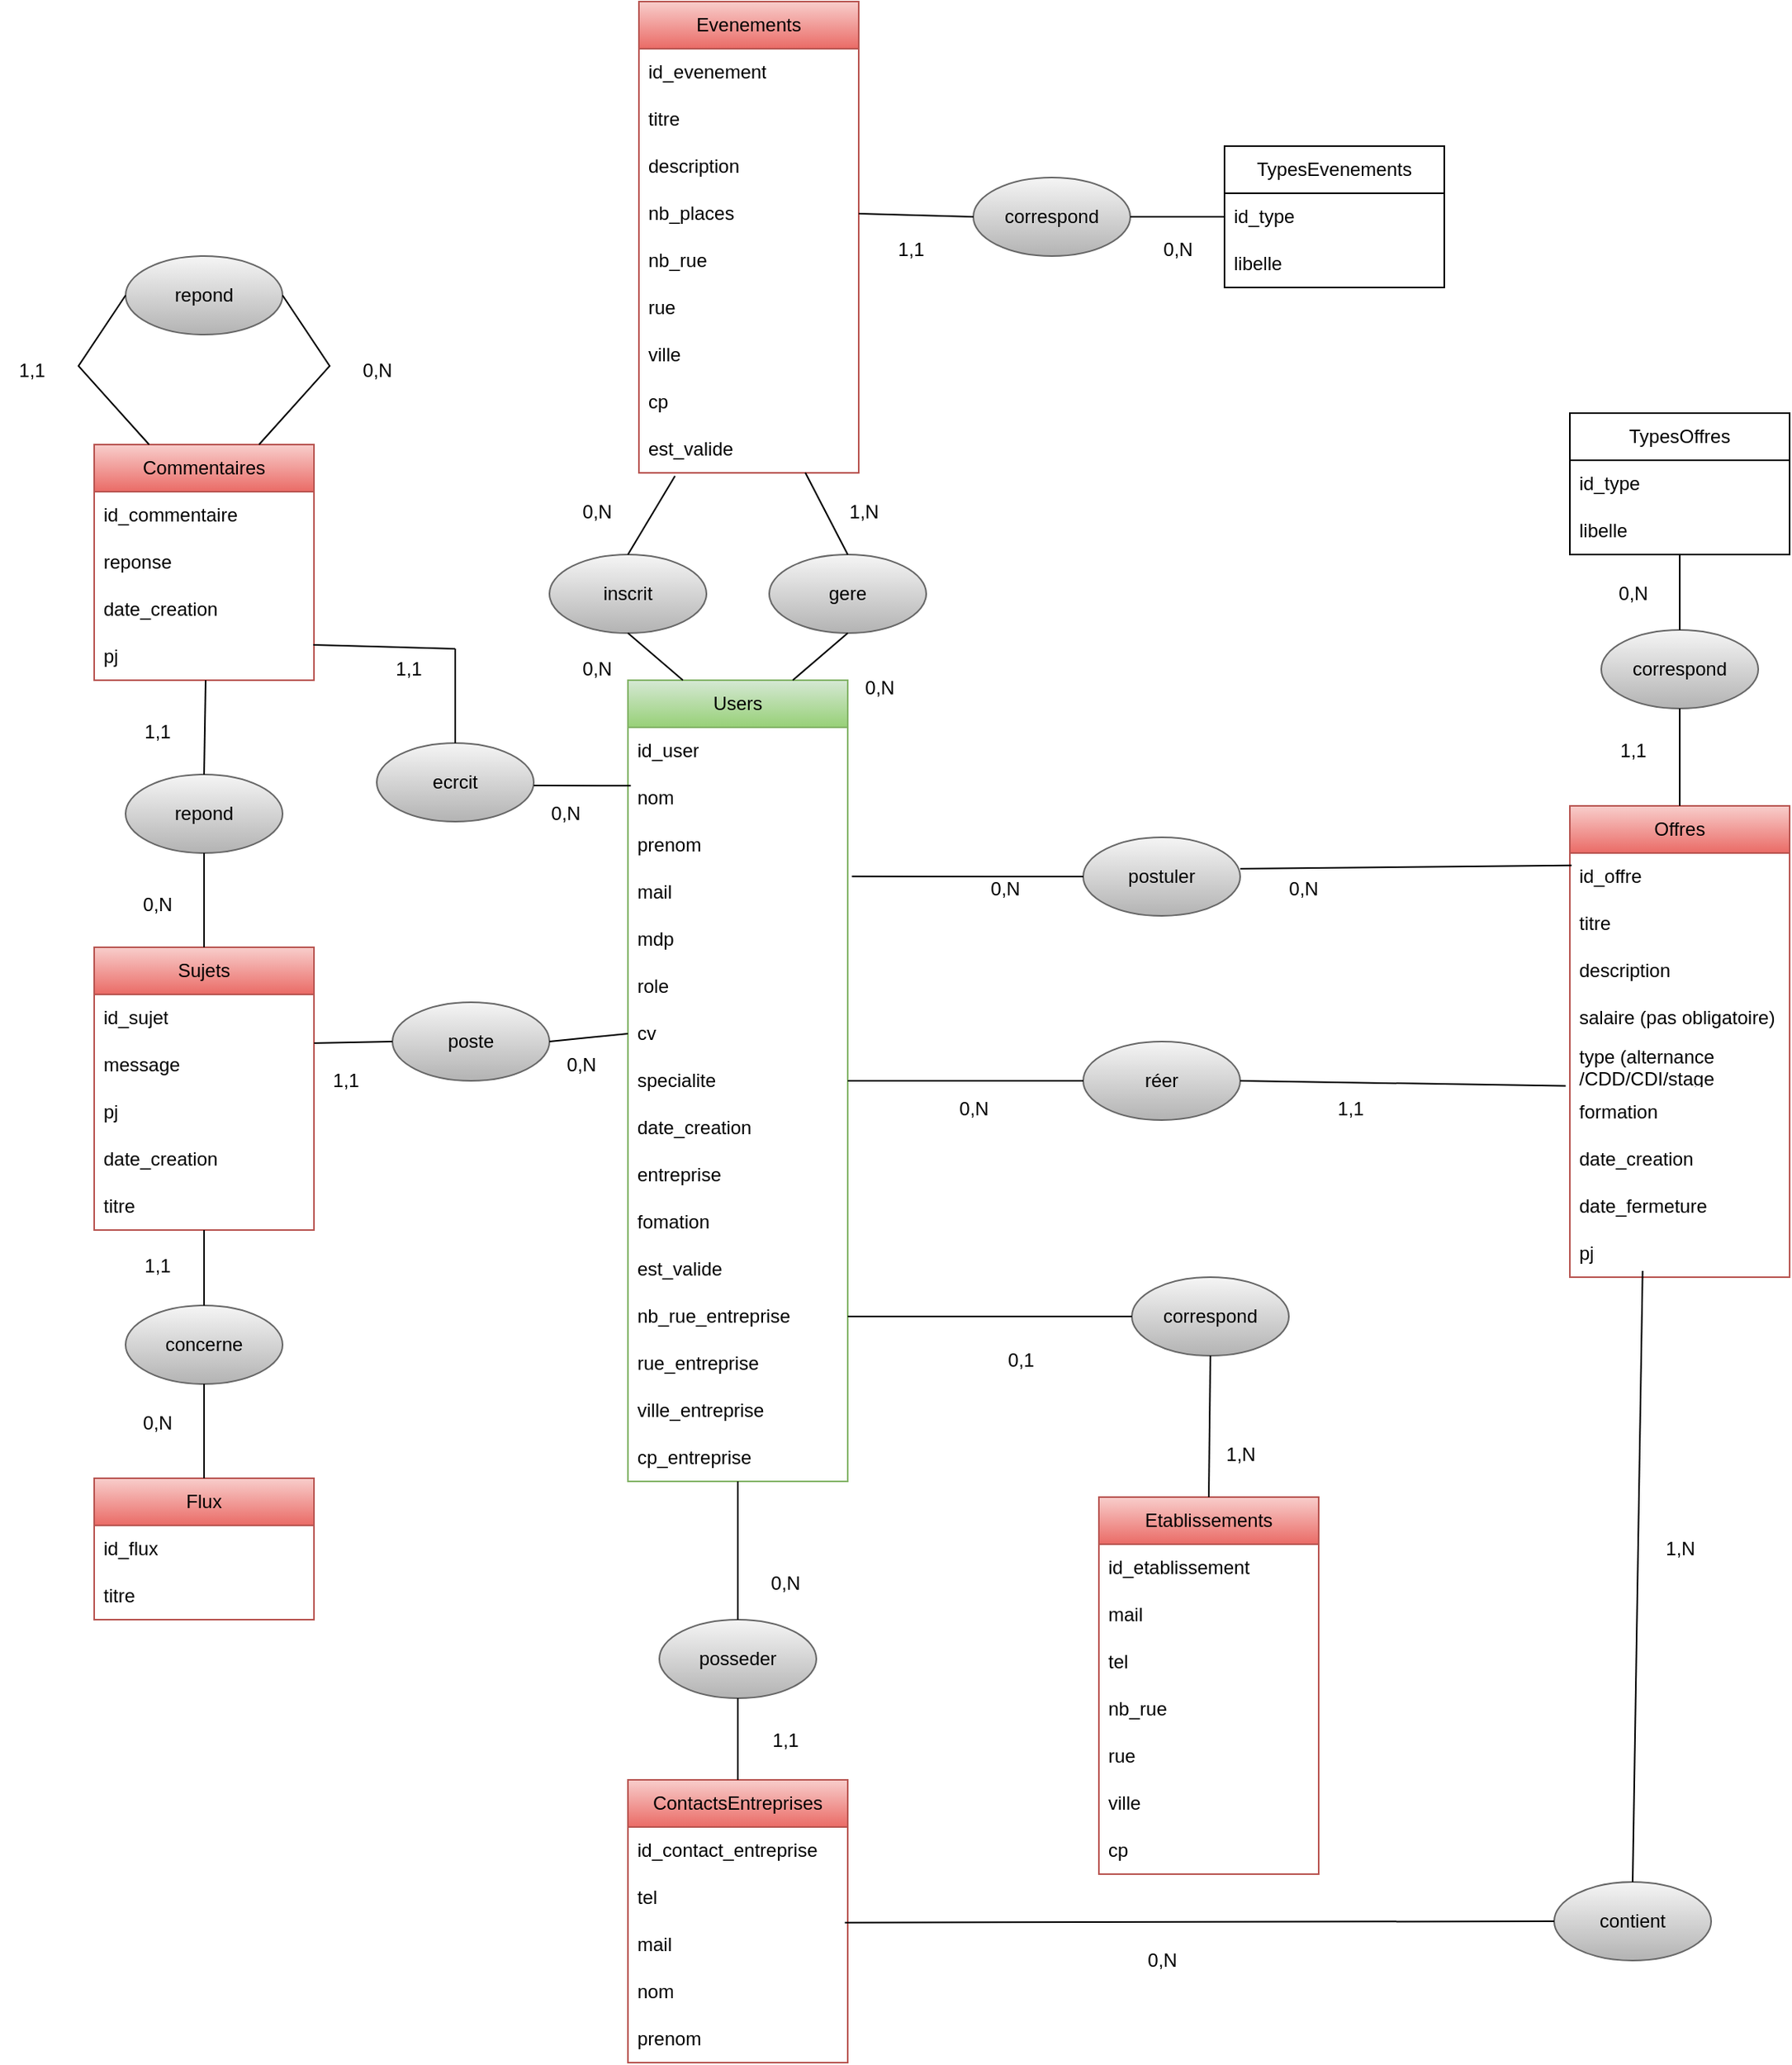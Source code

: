 <mxfile version="28.2.3">
  <diagram name="Page-1" id="EPEgJQPUxubeNiRThNqO">
    <mxGraphModel dx="2363" dy="2536" grid="1" gridSize="10" guides="1" tooltips="1" connect="1" arrows="1" fold="1" page="1" pageScale="1" pageWidth="827" pageHeight="1169" math="0" shadow="0">
      <root>
        <mxCell id="0" />
        <mxCell id="1" parent="0" />
        <mxCell id="pWjHUEASfxYRlKA8tLEI-1" value="Users" style="swimlane;fontStyle=0;childLayout=stackLayout;horizontal=1;startSize=30;horizontalStack=0;resizeParent=1;resizeParentMax=0;resizeLast=0;collapsible=1;marginBottom=0;whiteSpace=wrap;html=1;fillColor=#d5e8d4;gradientColor=#97d077;strokeColor=#82b366;" parent="1" vertex="1">
          <mxGeometry x="820" y="130" width="140" height="510" as="geometry" />
        </mxCell>
        <mxCell id="pWjHUEASfxYRlKA8tLEI-2" value="id_user" style="text;strokeColor=none;fillColor=none;align=left;verticalAlign=middle;spacingLeft=4;spacingRight=4;overflow=hidden;points=[[0,0.5],[1,0.5]];portConstraint=eastwest;rotatable=0;whiteSpace=wrap;html=1;" parent="pWjHUEASfxYRlKA8tLEI-1" vertex="1">
          <mxGeometry y="30" width="140" height="30" as="geometry" />
        </mxCell>
        <mxCell id="pWjHUEASfxYRlKA8tLEI-3" value="nom" style="text;strokeColor=none;fillColor=none;align=left;verticalAlign=middle;spacingLeft=4;spacingRight=4;overflow=hidden;points=[[0,0.5],[1,0.5]];portConstraint=eastwest;rotatable=0;whiteSpace=wrap;html=1;" parent="pWjHUEASfxYRlKA8tLEI-1" vertex="1">
          <mxGeometry y="60" width="140" height="30" as="geometry" />
        </mxCell>
        <mxCell id="pWjHUEASfxYRlKA8tLEI-4" value="prenom" style="text;strokeColor=none;fillColor=none;align=left;verticalAlign=middle;spacingLeft=4;spacingRight=4;overflow=hidden;points=[[0,0.5],[1,0.5]];portConstraint=eastwest;rotatable=0;whiteSpace=wrap;html=1;" parent="pWjHUEASfxYRlKA8tLEI-1" vertex="1">
          <mxGeometry y="90" width="140" height="30" as="geometry" />
        </mxCell>
        <mxCell id="pWjHUEASfxYRlKA8tLEI-5" value="mail" style="text;strokeColor=none;fillColor=none;align=left;verticalAlign=middle;spacingLeft=4;spacingRight=4;overflow=hidden;points=[[0,0.5],[1,0.5]];portConstraint=eastwest;rotatable=0;whiteSpace=wrap;html=1;" parent="pWjHUEASfxYRlKA8tLEI-1" vertex="1">
          <mxGeometry y="120" width="140" height="30" as="geometry" />
        </mxCell>
        <mxCell id="pWjHUEASfxYRlKA8tLEI-6" value="mdp" style="text;strokeColor=none;fillColor=none;align=left;verticalAlign=middle;spacingLeft=4;spacingRight=4;overflow=hidden;points=[[0,0.5],[1,0.5]];portConstraint=eastwest;rotatable=0;whiteSpace=wrap;html=1;" parent="pWjHUEASfxYRlKA8tLEI-1" vertex="1">
          <mxGeometry y="150" width="140" height="30" as="geometry" />
        </mxCell>
        <mxCell id="pWjHUEASfxYRlKA8tLEI-7" value="role" style="text;strokeColor=none;fillColor=none;align=left;verticalAlign=middle;spacingLeft=4;spacingRight=4;overflow=hidden;points=[[0,0.5],[1,0.5]];portConstraint=eastwest;rotatable=0;whiteSpace=wrap;html=1;" parent="pWjHUEASfxYRlKA8tLEI-1" vertex="1">
          <mxGeometry y="180" width="140" height="30" as="geometry" />
        </mxCell>
        <mxCell id="pWjHUEASfxYRlKA8tLEI-8" value="cv" style="text;strokeColor=none;fillColor=none;align=left;verticalAlign=middle;spacingLeft=4;spacingRight=4;overflow=hidden;points=[[0,0.5],[1,0.5]];portConstraint=eastwest;rotatable=0;whiteSpace=wrap;html=1;" parent="pWjHUEASfxYRlKA8tLEI-1" vertex="1">
          <mxGeometry y="210" width="140" height="30" as="geometry" />
        </mxCell>
        <mxCell id="pWjHUEASfxYRlKA8tLEI-9" value="specialite" style="text;strokeColor=none;fillColor=none;align=left;verticalAlign=middle;spacingLeft=4;spacingRight=4;overflow=hidden;points=[[0,0.5],[1,0.5]];portConstraint=eastwest;rotatable=0;whiteSpace=wrap;html=1;" parent="pWjHUEASfxYRlKA8tLEI-1" vertex="1">
          <mxGeometry y="240" width="140" height="30" as="geometry" />
        </mxCell>
        <mxCell id="pWjHUEASfxYRlKA8tLEI-10" value="date_creation" style="text;strokeColor=none;fillColor=none;align=left;verticalAlign=middle;spacingLeft=4;spacingRight=4;overflow=hidden;points=[[0,0.5],[1,0.5]];portConstraint=eastwest;rotatable=0;whiteSpace=wrap;html=1;" parent="pWjHUEASfxYRlKA8tLEI-1" vertex="1">
          <mxGeometry y="270" width="140" height="30" as="geometry" />
        </mxCell>
        <mxCell id="pWjHUEASfxYRlKA8tLEI-11" value="entreprise" style="text;strokeColor=none;fillColor=none;align=left;verticalAlign=middle;spacingLeft=4;spacingRight=4;overflow=hidden;points=[[0,0.5],[1,0.5]];portConstraint=eastwest;rotatable=0;whiteSpace=wrap;html=1;" parent="pWjHUEASfxYRlKA8tLEI-1" vertex="1">
          <mxGeometry y="300" width="140" height="30" as="geometry" />
        </mxCell>
        <mxCell id="pWjHUEASfxYRlKA8tLEI-12" value="fomation" style="text;strokeColor=none;fillColor=none;align=left;verticalAlign=middle;spacingLeft=4;spacingRight=4;overflow=hidden;points=[[0,0.5],[1,0.5]];portConstraint=eastwest;rotatable=0;whiteSpace=wrap;html=1;" parent="pWjHUEASfxYRlKA8tLEI-1" vertex="1">
          <mxGeometry y="330" width="140" height="30" as="geometry" />
        </mxCell>
        <mxCell id="pWjHUEASfxYRlKA8tLEI-14" value="est_valide" style="text;strokeColor=none;fillColor=none;align=left;verticalAlign=middle;spacingLeft=4;spacingRight=4;overflow=hidden;points=[[0,0.5],[1,0.5]];portConstraint=eastwest;rotatable=0;whiteSpace=wrap;html=1;" parent="pWjHUEASfxYRlKA8tLEI-1" vertex="1">
          <mxGeometry y="360" width="140" height="30" as="geometry" />
        </mxCell>
        <mxCell id="pWjHUEASfxYRlKA8tLEI-29" value="nb_rue_entreprise" style="text;strokeColor=none;fillColor=none;align=left;verticalAlign=middle;spacingLeft=4;spacingRight=4;overflow=hidden;points=[[0,0.5],[1,0.5]];portConstraint=eastwest;rotatable=0;whiteSpace=wrap;html=1;" parent="pWjHUEASfxYRlKA8tLEI-1" vertex="1">
          <mxGeometry y="390" width="140" height="30" as="geometry" />
        </mxCell>
        <mxCell id="p8ZUOmN2BJG1ooWffucN-1" value="rue_entreprise" style="text;strokeColor=none;fillColor=none;align=left;verticalAlign=middle;spacingLeft=4;spacingRight=4;overflow=hidden;points=[[0,0.5],[1,0.5]];portConstraint=eastwest;rotatable=0;whiteSpace=wrap;html=1;" parent="pWjHUEASfxYRlKA8tLEI-1" vertex="1">
          <mxGeometry y="420" width="140" height="30" as="geometry" />
        </mxCell>
        <mxCell id="p8ZUOmN2BJG1ooWffucN-2" value="ville_entreprise" style="text;strokeColor=none;fillColor=none;align=left;verticalAlign=middle;spacingLeft=4;spacingRight=4;overflow=hidden;points=[[0,0.5],[1,0.5]];portConstraint=eastwest;rotatable=0;whiteSpace=wrap;html=1;" parent="pWjHUEASfxYRlKA8tLEI-1" vertex="1">
          <mxGeometry y="450" width="140" height="30" as="geometry" />
        </mxCell>
        <mxCell id="p8ZUOmN2BJG1ooWffucN-4" value="cp_entreprise" style="text;strokeColor=none;fillColor=none;align=left;verticalAlign=middle;spacingLeft=4;spacingRight=4;overflow=hidden;points=[[0,0.5],[1,0.5]];portConstraint=eastwest;rotatable=0;whiteSpace=wrap;html=1;" parent="pWjHUEASfxYRlKA8tLEI-1" vertex="1">
          <mxGeometry y="480" width="140" height="30" as="geometry" />
        </mxCell>
        <mxCell id="pWjHUEASfxYRlKA8tLEI-15" value="Offres" style="swimlane;fontStyle=0;childLayout=stackLayout;horizontal=1;startSize=30;horizontalStack=0;resizeParent=1;resizeParentMax=0;resizeLast=0;collapsible=1;marginBottom=0;whiteSpace=wrap;html=1;fillColor=#f8cecc;gradientColor=#ea6b66;strokeColor=#b85450;" parent="1" vertex="1">
          <mxGeometry x="1420" y="210" width="140" height="300" as="geometry" />
        </mxCell>
        <mxCell id="pWjHUEASfxYRlKA8tLEI-16" value="id_offre" style="text;strokeColor=none;fillColor=none;align=left;verticalAlign=middle;spacingLeft=4;spacingRight=4;overflow=hidden;points=[[0,0.5],[1,0.5]];portConstraint=eastwest;rotatable=0;whiteSpace=wrap;html=1;" parent="pWjHUEASfxYRlKA8tLEI-15" vertex="1">
          <mxGeometry y="30" width="140" height="30" as="geometry" />
        </mxCell>
        <mxCell id="pWjHUEASfxYRlKA8tLEI-17" value="titre" style="text;strokeColor=none;fillColor=none;align=left;verticalAlign=middle;spacingLeft=4;spacingRight=4;overflow=hidden;points=[[0,0.5],[1,0.5]];portConstraint=eastwest;rotatable=0;whiteSpace=wrap;html=1;" parent="pWjHUEASfxYRlKA8tLEI-15" vertex="1">
          <mxGeometry y="60" width="140" height="30" as="geometry" />
        </mxCell>
        <mxCell id="pWjHUEASfxYRlKA8tLEI-18" value="description" style="text;strokeColor=none;fillColor=none;align=left;verticalAlign=middle;spacingLeft=4;spacingRight=4;overflow=hidden;points=[[0,0.5],[1,0.5]];portConstraint=eastwest;rotatable=0;whiteSpace=wrap;html=1;" parent="pWjHUEASfxYRlKA8tLEI-15" vertex="1">
          <mxGeometry y="90" width="140" height="30" as="geometry" />
        </mxCell>
        <mxCell id="pWjHUEASfxYRlKA8tLEI-20" value="salaire (pas obligatoire)" style="text;strokeColor=none;fillColor=none;align=left;verticalAlign=middle;spacingLeft=4;spacingRight=4;overflow=hidden;points=[[0,0.5],[1,0.5]];portConstraint=eastwest;rotatable=0;whiteSpace=wrap;html=1;" parent="pWjHUEASfxYRlKA8tLEI-15" vertex="1">
          <mxGeometry y="120" width="140" height="30" as="geometry" />
        </mxCell>
        <mxCell id="pWjHUEASfxYRlKA8tLEI-21" value="type (alternance /CDD/CDI/stage" style="text;strokeColor=none;fillColor=none;align=left;verticalAlign=middle;spacingLeft=4;spacingRight=4;overflow=hidden;points=[[0,0.5],[1,0.5]];portConstraint=eastwest;rotatable=0;whiteSpace=wrap;html=1;" parent="pWjHUEASfxYRlKA8tLEI-15" vertex="1">
          <mxGeometry y="150" width="140" height="30" as="geometry" />
        </mxCell>
        <mxCell id="pWjHUEASfxYRlKA8tLEI-22" value="formation" style="text;strokeColor=none;fillColor=none;align=left;verticalAlign=middle;spacingLeft=4;spacingRight=4;overflow=hidden;points=[[0,0.5],[1,0.5]];portConstraint=eastwest;rotatable=0;whiteSpace=wrap;html=1;" parent="pWjHUEASfxYRlKA8tLEI-15" vertex="1">
          <mxGeometry y="180" width="140" height="30" as="geometry" />
        </mxCell>
        <mxCell id="pWjHUEASfxYRlKA8tLEI-23" value="date_creation" style="text;strokeColor=none;fillColor=none;align=left;verticalAlign=middle;spacingLeft=4;spacingRight=4;overflow=hidden;points=[[0,0.5],[1,0.5]];portConstraint=eastwest;rotatable=0;whiteSpace=wrap;html=1;" parent="pWjHUEASfxYRlKA8tLEI-15" vertex="1">
          <mxGeometry y="210" width="140" height="30" as="geometry" />
        </mxCell>
        <mxCell id="pWjHUEASfxYRlKA8tLEI-109" value="date_fermeture" style="text;strokeColor=none;fillColor=none;align=left;verticalAlign=middle;spacingLeft=4;spacingRight=4;overflow=hidden;points=[[0,0.5],[1,0.5]];portConstraint=eastwest;rotatable=0;whiteSpace=wrap;html=1;" parent="pWjHUEASfxYRlKA8tLEI-15" vertex="1">
          <mxGeometry y="240" width="140" height="30" as="geometry" />
        </mxCell>
        <mxCell id="p8ZUOmN2BJG1ooWffucN-21" value="pj" style="text;strokeColor=none;fillColor=none;align=left;verticalAlign=middle;spacingLeft=4;spacingRight=4;overflow=hidden;points=[[0,0.5],[1,0.5]];portConstraint=eastwest;rotatable=0;whiteSpace=wrap;html=1;" parent="pWjHUEASfxYRlKA8tLEI-15" vertex="1">
          <mxGeometry y="270" width="140" height="30" as="geometry" />
        </mxCell>
        <mxCell id="pWjHUEASfxYRlKA8tLEI-30" value="postuler" style="ellipse;whiteSpace=wrap;html=1;fillColor=#f5f5f5;gradientColor=#b3b3b3;strokeColor=#666666;" parent="1" vertex="1">
          <mxGeometry x="1110" y="230" width="100" height="50" as="geometry" />
        </mxCell>
        <mxCell id="pWjHUEASfxYRlKA8tLEI-31" value="réer" style="ellipse;whiteSpace=wrap;html=1;fillColor=#f5f5f5;gradientColor=#b3b3b3;strokeColor=#666666;" parent="1" vertex="1">
          <mxGeometry x="1110" y="360" width="100" height="50" as="geometry" />
        </mxCell>
        <mxCell id="pWjHUEASfxYRlKA8tLEI-32" value="" style="endArrow=none;html=1;rounded=0;exitX=1;exitY=0.5;exitDx=0;exitDy=0;entryX=0;entryY=0.5;entryDx=0;entryDy=0;" parent="1" source="pWjHUEASfxYRlKA8tLEI-9" target="pWjHUEASfxYRlKA8tLEI-31" edge="1">
          <mxGeometry width="50" height="50" relative="1" as="geometry">
            <mxPoint x="1000" y="450" as="sourcePoint" />
            <mxPoint x="1050" y="400" as="targetPoint" />
          </mxGeometry>
        </mxCell>
        <mxCell id="pWjHUEASfxYRlKA8tLEI-33" value="" style="endArrow=none;html=1;rounded=0;entryX=-0.019;entryY=0.942;entryDx=0;entryDy=0;entryPerimeter=0;exitX=1;exitY=0.5;exitDx=0;exitDy=0;" parent="1" source="pWjHUEASfxYRlKA8tLEI-31" target="pWjHUEASfxYRlKA8tLEI-21" edge="1">
          <mxGeometry width="50" height="50" relative="1" as="geometry">
            <mxPoint x="1200" y="428" as="sourcePoint" />
            <mxPoint x="1110" y="435" as="targetPoint" />
          </mxGeometry>
        </mxCell>
        <mxCell id="pWjHUEASfxYRlKA8tLEI-34" value="" style="endArrow=none;html=1;rounded=0;exitX=1.019;exitY=0.164;exitDx=0;exitDy=0;entryX=0;entryY=0.5;entryDx=0;entryDy=0;exitPerimeter=0;" parent="1" source="pWjHUEASfxYRlKA8tLEI-5" target="pWjHUEASfxYRlKA8tLEI-30" edge="1">
          <mxGeometry width="50" height="50" relative="1" as="geometry">
            <mxPoint x="970" y="435" as="sourcePoint" />
            <mxPoint x="1110" y="435" as="targetPoint" />
          </mxGeometry>
        </mxCell>
        <mxCell id="pWjHUEASfxYRlKA8tLEI-35" value="" style="endArrow=none;html=1;rounded=0;entryX=0.008;entryY=0.262;entryDx=0;entryDy=0;entryPerimeter=0;" parent="1" target="pWjHUEASfxYRlKA8tLEI-16" edge="1">
          <mxGeometry width="50" height="50" relative="1" as="geometry">
            <mxPoint x="1210" y="250" as="sourcePoint" />
            <mxPoint x="1125" y="253" as="targetPoint" />
          </mxGeometry>
        </mxCell>
        <mxCell id="pWjHUEASfxYRlKA8tLEI-36" value="ContactsEntreprises" style="swimlane;fontStyle=0;childLayout=stackLayout;horizontal=1;startSize=30;horizontalStack=0;resizeParent=1;resizeParentMax=0;resizeLast=0;collapsible=1;marginBottom=0;whiteSpace=wrap;html=1;fillColor=#f8cecc;gradientColor=#ea6b66;strokeColor=#b85450;" parent="1" vertex="1">
          <mxGeometry x="820" y="830" width="140" height="180" as="geometry" />
        </mxCell>
        <mxCell id="pWjHUEASfxYRlKA8tLEI-37" value="id_contact_entreprise" style="text;strokeColor=none;fillColor=none;align=left;verticalAlign=middle;spacingLeft=4;spacingRight=4;overflow=hidden;points=[[0,0.5],[1,0.5]];portConstraint=eastwest;rotatable=0;whiteSpace=wrap;html=1;" parent="pWjHUEASfxYRlKA8tLEI-36" vertex="1">
          <mxGeometry y="30" width="140" height="30" as="geometry" />
        </mxCell>
        <mxCell id="pWjHUEASfxYRlKA8tLEI-38" value="tel" style="text;strokeColor=none;fillColor=none;align=left;verticalAlign=middle;spacingLeft=4;spacingRight=4;overflow=hidden;points=[[0,0.5],[1,0.5]];portConstraint=eastwest;rotatable=0;whiteSpace=wrap;html=1;" parent="pWjHUEASfxYRlKA8tLEI-36" vertex="1">
          <mxGeometry y="60" width="140" height="30" as="geometry" />
        </mxCell>
        <mxCell id="pWjHUEASfxYRlKA8tLEI-39" value="mail" style="text;strokeColor=none;fillColor=none;align=left;verticalAlign=middle;spacingLeft=4;spacingRight=4;overflow=hidden;points=[[0,0.5],[1,0.5]];portConstraint=eastwest;rotatable=0;whiteSpace=wrap;html=1;" parent="pWjHUEASfxYRlKA8tLEI-36" vertex="1">
          <mxGeometry y="90" width="140" height="30" as="geometry" />
        </mxCell>
        <mxCell id="p8ZUOmN2BJG1ooWffucN-31" value="nom" style="text;strokeColor=none;fillColor=none;align=left;verticalAlign=middle;spacingLeft=4;spacingRight=4;overflow=hidden;points=[[0,0.5],[1,0.5]];portConstraint=eastwest;rotatable=0;whiteSpace=wrap;html=1;" parent="pWjHUEASfxYRlKA8tLEI-36" vertex="1">
          <mxGeometry y="120" width="140" height="30" as="geometry" />
        </mxCell>
        <mxCell id="p8ZUOmN2BJG1ooWffucN-32" value="prenom" style="text;strokeColor=none;fillColor=none;align=left;verticalAlign=middle;spacingLeft=4;spacingRight=4;overflow=hidden;points=[[0,0.5],[1,0.5]];portConstraint=eastwest;rotatable=0;whiteSpace=wrap;html=1;" parent="pWjHUEASfxYRlKA8tLEI-36" vertex="1">
          <mxGeometry y="150" width="140" height="30" as="geometry" />
        </mxCell>
        <mxCell id="pWjHUEASfxYRlKA8tLEI-45" value="0,N" style="text;html=1;align=center;verticalAlign=middle;resizable=0;points=[];autosize=1;strokeColor=none;fillColor=none;" parent="1" vertex="1">
          <mxGeometry x="1040" y="248" width="40" height="30" as="geometry" />
        </mxCell>
        <mxCell id="pWjHUEASfxYRlKA8tLEI-46" value="0,N" style="text;html=1;align=center;verticalAlign=middle;resizable=0;points=[];autosize=1;strokeColor=none;fillColor=none;" parent="1" vertex="1">
          <mxGeometry x="1230" y="248" width="40" height="30" as="geometry" />
        </mxCell>
        <mxCell id="pWjHUEASfxYRlKA8tLEI-47" value="0,N" style="text;html=1;align=center;verticalAlign=middle;resizable=0;points=[];autosize=1;strokeColor=none;fillColor=none;" parent="1" vertex="1">
          <mxGeometry x="1020" y="388" width="40" height="30" as="geometry" />
        </mxCell>
        <mxCell id="pWjHUEASfxYRlKA8tLEI-48" value="1,1" style="text;html=1;align=center;verticalAlign=middle;resizable=0;points=[];autosize=1;strokeColor=none;fillColor=none;" parent="1" vertex="1">
          <mxGeometry x="1260" y="388" width="40" height="30" as="geometry" />
        </mxCell>
        <mxCell id="pWjHUEASfxYRlKA8tLEI-49" value="posseder" style="ellipse;whiteSpace=wrap;html=1;fillColor=#f5f5f5;gradientColor=#b3b3b3;strokeColor=#666666;" parent="1" vertex="1">
          <mxGeometry x="840" y="728" width="100" height="50" as="geometry" />
        </mxCell>
        <mxCell id="pWjHUEASfxYRlKA8tLEI-50" value="" style="endArrow=none;html=1;rounded=0;entryX=0.5;entryY=0;entryDx=0;entryDy=0;" parent="1" target="pWjHUEASfxYRlKA8tLEI-49" edge="1">
          <mxGeometry width="50" height="50" relative="1" as="geometry">
            <mxPoint x="890" y="670" as="sourcePoint" />
            <mxPoint x="1110" y="435" as="targetPoint" />
            <Array as="points">
              <mxPoint x="890" y="640" />
              <mxPoint x="890" y="670" />
            </Array>
          </mxGeometry>
        </mxCell>
        <mxCell id="pWjHUEASfxYRlKA8tLEI-51" value="" style="endArrow=none;html=1;rounded=0;exitX=0.5;exitY=1;exitDx=0;exitDy=0;entryX=0.5;entryY=0;entryDx=0;entryDy=0;" parent="1" source="pWjHUEASfxYRlKA8tLEI-49" target="pWjHUEASfxYRlKA8tLEI-36" edge="1">
          <mxGeometry width="50" height="50" relative="1" as="geometry">
            <mxPoint x="900" y="710" as="sourcePoint" />
            <mxPoint x="890" y="770" as="targetPoint" />
          </mxGeometry>
        </mxCell>
        <mxCell id="pWjHUEASfxYRlKA8tLEI-52" value="0,N" style="text;html=1;align=center;verticalAlign=middle;resizable=0;points=[];autosize=1;strokeColor=none;fillColor=none;" parent="1" vertex="1">
          <mxGeometry x="900" y="690" width="40" height="30" as="geometry" />
        </mxCell>
        <mxCell id="pWjHUEASfxYRlKA8tLEI-53" value="1,1" style="text;html=1;align=center;verticalAlign=middle;resizable=0;points=[];autosize=1;strokeColor=none;fillColor=none;" parent="1" vertex="1">
          <mxGeometry x="900" y="790" width="40" height="30" as="geometry" />
        </mxCell>
        <mxCell id="pWjHUEASfxYRlKA8tLEI-54" value="Etablissements" style="swimlane;fontStyle=0;childLayout=stackLayout;horizontal=1;startSize=30;horizontalStack=0;resizeParent=1;resizeParentMax=0;resizeLast=0;collapsible=1;marginBottom=0;whiteSpace=wrap;html=1;fillColor=#f8cecc;gradientColor=#ea6b66;strokeColor=#b85450;" parent="1" vertex="1">
          <mxGeometry x="1120" y="650" width="140" height="240" as="geometry" />
        </mxCell>
        <mxCell id="pWjHUEASfxYRlKA8tLEI-55" value="id_etablissement" style="text;strokeColor=none;fillColor=none;align=left;verticalAlign=middle;spacingLeft=4;spacingRight=4;overflow=hidden;points=[[0,0.5],[1,0.5]];portConstraint=eastwest;rotatable=0;whiteSpace=wrap;html=1;" parent="pWjHUEASfxYRlKA8tLEI-54" vertex="1">
          <mxGeometry y="30" width="140" height="30" as="geometry" />
        </mxCell>
        <mxCell id="pWjHUEASfxYRlKA8tLEI-57" value="mail" style="text;strokeColor=none;fillColor=none;align=left;verticalAlign=middle;spacingLeft=4;spacingRight=4;overflow=hidden;points=[[0,0.5],[1,0.5]];portConstraint=eastwest;rotatable=0;whiteSpace=wrap;html=1;" parent="pWjHUEASfxYRlKA8tLEI-54" vertex="1">
          <mxGeometry y="60" width="140" height="30" as="geometry" />
        </mxCell>
        <mxCell id="pWjHUEASfxYRlKA8tLEI-58" value="tel" style="text;strokeColor=none;fillColor=none;align=left;verticalAlign=middle;spacingLeft=4;spacingRight=4;overflow=hidden;points=[[0,0.5],[1,0.5]];portConstraint=eastwest;rotatable=0;whiteSpace=wrap;html=1;" parent="pWjHUEASfxYRlKA8tLEI-54" vertex="1">
          <mxGeometry y="90" width="140" height="30" as="geometry" />
        </mxCell>
        <mxCell id="p8ZUOmN2BJG1ooWffucN-39" value="nb_rue" style="text;strokeColor=none;fillColor=none;align=left;verticalAlign=middle;spacingLeft=4;spacingRight=4;overflow=hidden;points=[[0,0.5],[1,0.5]];portConstraint=eastwest;rotatable=0;whiteSpace=wrap;html=1;" parent="pWjHUEASfxYRlKA8tLEI-54" vertex="1">
          <mxGeometry y="120" width="140" height="30" as="geometry" />
        </mxCell>
        <mxCell id="p8ZUOmN2BJG1ooWffucN-40" value="rue" style="text;strokeColor=none;fillColor=none;align=left;verticalAlign=middle;spacingLeft=4;spacingRight=4;overflow=hidden;points=[[0,0.5],[1,0.5]];portConstraint=eastwest;rotatable=0;whiteSpace=wrap;html=1;" parent="pWjHUEASfxYRlKA8tLEI-54" vertex="1">
          <mxGeometry y="150" width="140" height="30" as="geometry" />
        </mxCell>
        <mxCell id="p8ZUOmN2BJG1ooWffucN-41" value="ville" style="text;strokeColor=none;fillColor=none;align=left;verticalAlign=middle;spacingLeft=4;spacingRight=4;overflow=hidden;points=[[0,0.5],[1,0.5]];portConstraint=eastwest;rotatable=0;whiteSpace=wrap;html=1;" parent="pWjHUEASfxYRlKA8tLEI-54" vertex="1">
          <mxGeometry y="180" width="140" height="30" as="geometry" />
        </mxCell>
        <mxCell id="p8ZUOmN2BJG1ooWffucN-42" value="cp" style="text;strokeColor=none;fillColor=none;align=left;verticalAlign=middle;spacingLeft=4;spacingRight=4;overflow=hidden;points=[[0,0.5],[1,0.5]];portConstraint=eastwest;rotatable=0;whiteSpace=wrap;html=1;" parent="pWjHUEASfxYRlKA8tLEI-54" vertex="1">
          <mxGeometry y="210" width="140" height="30" as="geometry" />
        </mxCell>
        <mxCell id="pWjHUEASfxYRlKA8tLEI-59" value="correspond" style="ellipse;whiteSpace=wrap;html=1;fillColor=#f5f5f5;gradientColor=#b3b3b3;strokeColor=#666666;" parent="1" vertex="1">
          <mxGeometry x="1141" y="510" width="100" height="50" as="geometry" />
        </mxCell>
        <mxCell id="pWjHUEASfxYRlKA8tLEI-60" value="" style="endArrow=none;html=1;rounded=0;exitX=1;exitY=0.5;exitDx=0;exitDy=0;entryX=0;entryY=0.5;entryDx=0;entryDy=0;" parent="1" source="pWjHUEASfxYRlKA8tLEI-29" target="pWjHUEASfxYRlKA8tLEI-59" edge="1">
          <mxGeometry width="50" height="50" relative="1" as="geometry">
            <mxPoint x="970" y="435" as="sourcePoint" />
            <mxPoint x="1110" y="435" as="targetPoint" />
          </mxGeometry>
        </mxCell>
        <mxCell id="pWjHUEASfxYRlKA8tLEI-61" value="" style="endArrow=none;html=1;rounded=0;exitX=0.5;exitY=0;exitDx=0;exitDy=0;entryX=0.5;entryY=1;entryDx=0;entryDy=0;" parent="1" source="pWjHUEASfxYRlKA8tLEI-54" target="pWjHUEASfxYRlKA8tLEI-59" edge="1">
          <mxGeometry width="50" height="50" relative="1" as="geometry">
            <mxPoint x="970" y="585" as="sourcePoint" />
            <mxPoint x="1150" y="585" as="targetPoint" />
          </mxGeometry>
        </mxCell>
        <mxCell id="pWjHUEASfxYRlKA8tLEI-62" value="0,1" style="text;html=1;align=center;verticalAlign=middle;resizable=0;points=[];autosize=1;strokeColor=none;fillColor=none;" parent="1" vertex="1">
          <mxGeometry x="1050" y="548" width="40" height="30" as="geometry" />
        </mxCell>
        <mxCell id="pWjHUEASfxYRlKA8tLEI-63" value="1,N" style="text;html=1;align=center;verticalAlign=middle;resizable=0;points=[];autosize=1;strokeColor=none;fillColor=none;" parent="1" vertex="1">
          <mxGeometry x="1190" y="608" width="40" height="30" as="geometry" />
        </mxCell>
        <mxCell id="pWjHUEASfxYRlKA8tLEI-64" value="Evenements" style="swimlane;fontStyle=0;childLayout=stackLayout;horizontal=1;startSize=30;horizontalStack=0;resizeParent=1;resizeParentMax=0;resizeLast=0;collapsible=1;marginBottom=0;whiteSpace=wrap;html=1;fillColor=#f8cecc;gradientColor=#ea6b66;strokeColor=#b85450;" parent="1" vertex="1">
          <mxGeometry x="827" y="-302" width="140" height="300" as="geometry" />
        </mxCell>
        <mxCell id="pWjHUEASfxYRlKA8tLEI-65" value="id_evenement" style="text;strokeColor=none;fillColor=none;align=left;verticalAlign=middle;spacingLeft=4;spacingRight=4;overflow=hidden;points=[[0,0.5],[1,0.5]];portConstraint=eastwest;rotatable=0;whiteSpace=wrap;html=1;" parent="pWjHUEASfxYRlKA8tLEI-64" vertex="1">
          <mxGeometry y="30" width="140" height="30" as="geometry" />
        </mxCell>
        <mxCell id="pWjHUEASfxYRlKA8tLEI-66" value="titre" style="text;strokeColor=none;fillColor=none;align=left;verticalAlign=middle;spacingLeft=4;spacingRight=4;overflow=hidden;points=[[0,0.5],[1,0.5]];portConstraint=eastwest;rotatable=0;whiteSpace=wrap;html=1;" parent="pWjHUEASfxYRlKA8tLEI-64" vertex="1">
          <mxGeometry y="60" width="140" height="30" as="geometry" />
        </mxCell>
        <mxCell id="pWjHUEASfxYRlKA8tLEI-67" value="description" style="text;strokeColor=none;fillColor=none;align=left;verticalAlign=middle;spacingLeft=4;spacingRight=4;overflow=hidden;points=[[0,0.5],[1,0.5]];portConstraint=eastwest;rotatable=0;whiteSpace=wrap;html=1;" parent="pWjHUEASfxYRlKA8tLEI-64" vertex="1">
          <mxGeometry y="90" width="140" height="30" as="geometry" />
        </mxCell>
        <mxCell id="pWjHUEASfxYRlKA8tLEI-69" value="nb_places" style="text;strokeColor=none;fillColor=none;align=left;verticalAlign=middle;spacingLeft=4;spacingRight=4;overflow=hidden;points=[[0,0.5],[1,0.5]];portConstraint=eastwest;rotatable=0;whiteSpace=wrap;html=1;" parent="pWjHUEASfxYRlKA8tLEI-64" vertex="1">
          <mxGeometry y="120" width="140" height="30" as="geometry" />
        </mxCell>
        <mxCell id="pWjHUEASfxYRlKA8tLEI-70" value="nb_rue" style="text;strokeColor=none;fillColor=none;align=left;verticalAlign=middle;spacingLeft=4;spacingRight=4;overflow=hidden;points=[[0,0.5],[1,0.5]];portConstraint=eastwest;rotatable=0;whiteSpace=wrap;html=1;" parent="pWjHUEASfxYRlKA8tLEI-64" vertex="1">
          <mxGeometry y="150" width="140" height="30" as="geometry" />
        </mxCell>
        <mxCell id="p8ZUOmN2BJG1ooWffucN-5" value="rue" style="text;strokeColor=none;fillColor=none;align=left;verticalAlign=middle;spacingLeft=4;spacingRight=4;overflow=hidden;points=[[0,0.5],[1,0.5]];portConstraint=eastwest;rotatable=0;whiteSpace=wrap;html=1;" parent="pWjHUEASfxYRlKA8tLEI-64" vertex="1">
          <mxGeometry y="180" width="140" height="30" as="geometry" />
        </mxCell>
        <mxCell id="p8ZUOmN2BJG1ooWffucN-6" value="ville" style="text;strokeColor=none;fillColor=none;align=left;verticalAlign=middle;spacingLeft=4;spacingRight=4;overflow=hidden;points=[[0,0.5],[1,0.5]];portConstraint=eastwest;rotatable=0;whiteSpace=wrap;html=1;" parent="pWjHUEASfxYRlKA8tLEI-64" vertex="1">
          <mxGeometry y="210" width="140" height="30" as="geometry" />
        </mxCell>
        <mxCell id="p8ZUOmN2BJG1ooWffucN-7" value="cp" style="text;strokeColor=none;fillColor=none;align=left;verticalAlign=middle;spacingLeft=4;spacingRight=4;overflow=hidden;points=[[0,0.5],[1,0.5]];portConstraint=eastwest;rotatable=0;whiteSpace=wrap;html=1;" parent="pWjHUEASfxYRlKA8tLEI-64" vertex="1">
          <mxGeometry y="240" width="140" height="30" as="geometry" />
        </mxCell>
        <mxCell id="p8ZUOmN2BJG1ooWffucN-48" value="est_valide" style="text;strokeColor=none;fillColor=none;align=left;verticalAlign=middle;spacingLeft=4;spacingRight=4;overflow=hidden;points=[[0,0.5],[1,0.5]];portConstraint=eastwest;rotatable=0;whiteSpace=wrap;html=1;" parent="pWjHUEASfxYRlKA8tLEI-64" vertex="1">
          <mxGeometry y="270" width="140" height="30" as="geometry" />
        </mxCell>
        <mxCell id="pWjHUEASfxYRlKA8tLEI-71" value="inscrit" style="ellipse;whiteSpace=wrap;html=1;fillColor=#f5f5f5;gradientColor=#b3b3b3;strokeColor=#666666;" parent="1" vertex="1">
          <mxGeometry x="770" y="50" width="100" height="50" as="geometry" />
        </mxCell>
        <mxCell id="pWjHUEASfxYRlKA8tLEI-72" value="gere" style="ellipse;whiteSpace=wrap;html=1;fillColor=#f5f5f5;gradientColor=#b3b3b3;strokeColor=#666666;" parent="1" vertex="1">
          <mxGeometry x="910" y="50" width="100" height="50" as="geometry" />
        </mxCell>
        <mxCell id="pWjHUEASfxYRlKA8tLEI-73" value="" style="endArrow=none;html=1;rounded=0;exitX=0.25;exitY=0;exitDx=0;exitDy=0;entryX=0.5;entryY=1;entryDx=0;entryDy=0;" parent="1" source="pWjHUEASfxYRlKA8tLEI-1" target="pWjHUEASfxYRlKA8tLEI-71" edge="1">
          <mxGeometry width="50" height="50" relative="1" as="geometry">
            <mxPoint x="970" y="255" as="sourcePoint" />
            <mxPoint x="1125" y="253" as="targetPoint" />
          </mxGeometry>
        </mxCell>
        <mxCell id="pWjHUEASfxYRlKA8tLEI-74" value="" style="endArrow=none;html=1;rounded=0;exitX=0.75;exitY=0;exitDx=0;exitDy=0;entryX=0.5;entryY=1;entryDx=0;entryDy=0;" parent="1" source="pWjHUEASfxYRlKA8tLEI-1" target="pWjHUEASfxYRlKA8tLEI-72" edge="1">
          <mxGeometry width="50" height="50" relative="1" as="geometry">
            <mxPoint x="865" y="180" as="sourcePoint" />
            <mxPoint x="830" y="110" as="targetPoint" />
          </mxGeometry>
        </mxCell>
        <mxCell id="pWjHUEASfxYRlKA8tLEI-75" value="" style="endArrow=none;html=1;rounded=0;exitX=0.5;exitY=0;exitDx=0;exitDy=0;entryX=0.164;entryY=1.067;entryDx=0;entryDy=0;entryPerimeter=0;" parent="1" source="pWjHUEASfxYRlKA8tLEI-71" target="p8ZUOmN2BJG1ooWffucN-48" edge="1">
          <mxGeometry width="50" height="50" relative="1" as="geometry">
            <mxPoint x="865" y="180" as="sourcePoint" />
            <mxPoint x="855" y="-20" as="targetPoint" />
          </mxGeometry>
        </mxCell>
        <mxCell id="pWjHUEASfxYRlKA8tLEI-76" value="" style="endArrow=none;html=1;rounded=0;exitX=0.5;exitY=0;exitDx=0;exitDy=0;entryX=0.757;entryY=0.996;entryDx=0;entryDy=0;entryPerimeter=0;" parent="1" source="pWjHUEASfxYRlKA8tLEI-72" target="p8ZUOmN2BJG1ooWffucN-48" edge="1">
          <mxGeometry width="50" height="50" relative="1" as="geometry">
            <mxPoint x="830" y="60" as="sourcePoint" />
            <mxPoint x="865" y="-10" as="targetPoint" />
          </mxGeometry>
        </mxCell>
        <mxCell id="pWjHUEASfxYRlKA8tLEI-77" value="0,N" style="text;html=1;align=center;verticalAlign=middle;resizable=0;points=[];autosize=1;strokeColor=none;fillColor=none;" parent="1" vertex="1">
          <mxGeometry x="780" y="108" width="40" height="30" as="geometry" />
        </mxCell>
        <mxCell id="pWjHUEASfxYRlKA8tLEI-78" value="0,N" style="text;html=1;align=center;verticalAlign=middle;resizable=0;points=[];autosize=1;strokeColor=none;fillColor=none;" parent="1" vertex="1">
          <mxGeometry x="780" y="8" width="40" height="30" as="geometry" />
        </mxCell>
        <mxCell id="pWjHUEASfxYRlKA8tLEI-79" value="1,N" style="text;html=1;align=center;verticalAlign=middle;resizable=0;points=[];autosize=1;strokeColor=none;fillColor=none;" parent="1" vertex="1">
          <mxGeometry x="950" y="8" width="40" height="30" as="geometry" />
        </mxCell>
        <mxCell id="pWjHUEASfxYRlKA8tLEI-80" value="0,N" style="text;html=1;align=center;verticalAlign=middle;resizable=0;points=[];autosize=1;strokeColor=none;fillColor=none;" parent="1" vertex="1">
          <mxGeometry x="960" y="120" width="40" height="30" as="geometry" />
        </mxCell>
        <mxCell id="pWjHUEASfxYRlKA8tLEI-81" value="Sujets" style="swimlane;fontStyle=0;childLayout=stackLayout;horizontal=1;startSize=30;horizontalStack=0;resizeParent=1;resizeParentMax=0;resizeLast=0;collapsible=1;marginBottom=0;whiteSpace=wrap;html=1;fillColor=#f8cecc;gradientColor=#ea6b66;strokeColor=#b85450;" parent="1" vertex="1">
          <mxGeometry x="480" y="300" width="140" height="180" as="geometry" />
        </mxCell>
        <mxCell id="pWjHUEASfxYRlKA8tLEI-82" value="id_sujet" style="text;strokeColor=none;fillColor=none;align=left;verticalAlign=middle;spacingLeft=4;spacingRight=4;overflow=hidden;points=[[0,0.5],[1,0.5]];portConstraint=eastwest;rotatable=0;whiteSpace=wrap;html=1;" parent="pWjHUEASfxYRlKA8tLEI-81" vertex="1">
          <mxGeometry y="30" width="140" height="30" as="geometry" />
        </mxCell>
        <mxCell id="pWjHUEASfxYRlKA8tLEI-83" value="message" style="text;strokeColor=none;fillColor=none;align=left;verticalAlign=middle;spacingLeft=4;spacingRight=4;overflow=hidden;points=[[0,0.5],[1,0.5]];portConstraint=eastwest;rotatable=0;whiteSpace=wrap;html=1;" parent="pWjHUEASfxYRlKA8tLEI-81" vertex="1">
          <mxGeometry y="60" width="140" height="30" as="geometry" />
        </mxCell>
        <mxCell id="pWjHUEASfxYRlKA8tLEI-84" value="pj" style="text;strokeColor=none;fillColor=none;align=left;verticalAlign=middle;spacingLeft=4;spacingRight=4;overflow=hidden;points=[[0,0.5],[1,0.5]];portConstraint=eastwest;rotatable=0;whiteSpace=wrap;html=1;" parent="pWjHUEASfxYRlKA8tLEI-81" vertex="1">
          <mxGeometry y="90" width="140" height="30" as="geometry" />
        </mxCell>
        <mxCell id="pWjHUEASfxYRlKA8tLEI-94" value="date_creation" style="text;strokeColor=none;fillColor=none;align=left;verticalAlign=middle;spacingLeft=4;spacingRight=4;overflow=hidden;points=[[0,0.5],[1,0.5]];portConstraint=eastwest;rotatable=0;whiteSpace=wrap;html=1;" parent="pWjHUEASfxYRlKA8tLEI-81" vertex="1">
          <mxGeometry y="120" width="140" height="30" as="geometry" />
        </mxCell>
        <mxCell id="p8ZUOmN2BJG1ooWffucN-12" value="titre" style="text;strokeColor=none;fillColor=none;align=left;verticalAlign=middle;spacingLeft=4;spacingRight=4;overflow=hidden;points=[[0,0.5],[1,0.5]];portConstraint=eastwest;rotatable=0;whiteSpace=wrap;html=1;" parent="pWjHUEASfxYRlKA8tLEI-81" vertex="1">
          <mxGeometry y="150" width="140" height="30" as="geometry" />
        </mxCell>
        <mxCell id="pWjHUEASfxYRlKA8tLEI-85" value="poste" style="ellipse;whiteSpace=wrap;html=1;fillColor=#f5f5f5;gradientColor=#b3b3b3;strokeColor=#666666;" parent="1" vertex="1">
          <mxGeometry x="670" y="335" width="100" height="50" as="geometry" />
        </mxCell>
        <mxCell id="pWjHUEASfxYRlKA8tLEI-86" value="" style="endArrow=none;html=1;rounded=0;exitX=0;exitY=0.5;exitDx=0;exitDy=0;entryX=1;entryY=0.5;entryDx=0;entryDy=0;" parent="1" source="pWjHUEASfxYRlKA8tLEI-8" target="pWjHUEASfxYRlKA8tLEI-85" edge="1">
          <mxGeometry width="50" height="50" relative="1" as="geometry">
            <mxPoint x="865" y="180" as="sourcePoint" />
            <mxPoint x="830" y="110" as="targetPoint" />
          </mxGeometry>
        </mxCell>
        <mxCell id="pWjHUEASfxYRlKA8tLEI-87" value="" style="endArrow=none;html=1;rounded=0;exitX=0;exitY=0.5;exitDx=0;exitDy=0;entryX=1.001;entryY=1.035;entryDx=0;entryDy=0;entryPerimeter=0;" parent="1" source="pWjHUEASfxYRlKA8tLEI-85" target="pWjHUEASfxYRlKA8tLEI-82" edge="1">
          <mxGeometry width="50" height="50" relative="1" as="geometry">
            <mxPoint x="830" y="390" as="sourcePoint" />
            <mxPoint x="780" y="390" as="targetPoint" />
          </mxGeometry>
        </mxCell>
        <mxCell id="pWjHUEASfxYRlKA8tLEI-88" value="0,N" style="text;html=1;align=center;verticalAlign=middle;resizable=0;points=[];autosize=1;strokeColor=none;fillColor=none;" parent="1" vertex="1">
          <mxGeometry x="770" y="360" width="40" height="30" as="geometry" />
        </mxCell>
        <mxCell id="pWjHUEASfxYRlKA8tLEI-89" value="1,1" style="text;html=1;align=center;verticalAlign=middle;resizable=0;points=[];autosize=1;strokeColor=none;fillColor=none;" parent="1" vertex="1">
          <mxGeometry x="620" y="370" width="40" height="30" as="geometry" />
        </mxCell>
        <mxCell id="pWjHUEASfxYRlKA8tLEI-90" value="Commentaires" style="swimlane;fontStyle=0;childLayout=stackLayout;horizontal=1;startSize=30;horizontalStack=0;resizeParent=1;resizeParentMax=0;resizeLast=0;collapsible=1;marginBottom=0;whiteSpace=wrap;html=1;fillColor=#f8cecc;gradientColor=#ea6b66;strokeColor=#b85450;" parent="1" vertex="1">
          <mxGeometry x="480" y="-20" width="140" height="150" as="geometry" />
        </mxCell>
        <mxCell id="pWjHUEASfxYRlKA8tLEI-91" value="id_commentaire" style="text;strokeColor=none;fillColor=none;align=left;verticalAlign=middle;spacingLeft=4;spacingRight=4;overflow=hidden;points=[[0,0.5],[1,0.5]];portConstraint=eastwest;rotatable=0;whiteSpace=wrap;html=1;" parent="pWjHUEASfxYRlKA8tLEI-90" vertex="1">
          <mxGeometry y="30" width="140" height="30" as="geometry" />
        </mxCell>
        <mxCell id="pWjHUEASfxYRlKA8tLEI-92" value="reponse" style="text;strokeColor=none;fillColor=none;align=left;verticalAlign=middle;spacingLeft=4;spacingRight=4;overflow=hidden;points=[[0,0.5],[1,0.5]];portConstraint=eastwest;rotatable=0;whiteSpace=wrap;html=1;" parent="pWjHUEASfxYRlKA8tLEI-90" vertex="1">
          <mxGeometry y="60" width="140" height="30" as="geometry" />
        </mxCell>
        <mxCell id="pWjHUEASfxYRlKA8tLEI-93" value="date_creation" style="text;strokeColor=none;fillColor=none;align=left;verticalAlign=middle;spacingLeft=4;spacingRight=4;overflow=hidden;points=[[0,0.5],[1,0.5]];portConstraint=eastwest;rotatable=0;whiteSpace=wrap;html=1;" parent="pWjHUEASfxYRlKA8tLEI-90" vertex="1">
          <mxGeometry y="90" width="140" height="30" as="geometry" />
        </mxCell>
        <mxCell id="pWjHUEASfxYRlKA8tLEI-108" value="pj" style="text;strokeColor=none;fillColor=none;align=left;verticalAlign=middle;spacingLeft=4;spacingRight=4;overflow=hidden;points=[[0,0.5],[1,0.5]];portConstraint=eastwest;rotatable=0;whiteSpace=wrap;html=1;" parent="pWjHUEASfxYRlKA8tLEI-90" vertex="1">
          <mxGeometry y="120" width="140" height="30" as="geometry" />
        </mxCell>
        <mxCell id="pWjHUEASfxYRlKA8tLEI-95" value="Flux" style="swimlane;fontStyle=0;childLayout=stackLayout;horizontal=1;startSize=30;horizontalStack=0;resizeParent=1;resizeParentMax=0;resizeLast=0;collapsible=1;marginBottom=0;whiteSpace=wrap;html=1;fillColor=#f8cecc;gradientColor=#ea6b66;strokeColor=#b85450;" parent="1" vertex="1">
          <mxGeometry x="480" y="638" width="140" height="90" as="geometry" />
        </mxCell>
        <mxCell id="pWjHUEASfxYRlKA8tLEI-96" value="id_flux" style="text;strokeColor=none;fillColor=none;align=left;verticalAlign=middle;spacingLeft=4;spacingRight=4;overflow=hidden;points=[[0,0.5],[1,0.5]];portConstraint=eastwest;rotatable=0;whiteSpace=wrap;html=1;" parent="pWjHUEASfxYRlKA8tLEI-95" vertex="1">
          <mxGeometry y="30" width="140" height="30" as="geometry" />
        </mxCell>
        <mxCell id="pWjHUEASfxYRlKA8tLEI-97" value="titre" style="text;strokeColor=none;fillColor=none;align=left;verticalAlign=middle;spacingLeft=4;spacingRight=4;overflow=hidden;points=[[0,0.5],[1,0.5]];portConstraint=eastwest;rotatable=0;whiteSpace=wrap;html=1;" parent="pWjHUEASfxYRlKA8tLEI-95" vertex="1">
          <mxGeometry y="60" width="140" height="30" as="geometry" />
        </mxCell>
        <mxCell id="pWjHUEASfxYRlKA8tLEI-99" value="repond" style="ellipse;whiteSpace=wrap;html=1;fillColor=#f5f5f5;strokeColor=#666666;gradientColor=#b3b3b3;" parent="1" vertex="1">
          <mxGeometry x="500" y="190" width="100" height="50" as="geometry" />
        </mxCell>
        <mxCell id="pWjHUEASfxYRlKA8tLEI-100" value="concerne" style="ellipse;whiteSpace=wrap;html=1;fillColor=#f5f5f5;gradientColor=#b3b3b3;strokeColor=#666666;" parent="1" vertex="1">
          <mxGeometry x="500" y="528" width="100" height="50" as="geometry" />
        </mxCell>
        <mxCell id="pWjHUEASfxYRlKA8tLEI-101" value="" style="endArrow=none;html=1;rounded=0;exitX=0.5;exitY=0;exitDx=0;exitDy=0;entryX=0.5;entryY=1;entryDx=0;entryDy=0;" parent="1" source="pWjHUEASfxYRlKA8tLEI-81" target="pWjHUEASfxYRlKA8tLEI-99" edge="1">
          <mxGeometry width="50" height="50" relative="1" as="geometry">
            <mxPoint x="680" y="390" as="sourcePoint" />
            <mxPoint x="630" y="391" as="targetPoint" />
          </mxGeometry>
        </mxCell>
        <mxCell id="pWjHUEASfxYRlKA8tLEI-105" value="" style="endArrow=none;html=1;rounded=0;exitX=0.5;exitY=0;exitDx=0;exitDy=0;" parent="1" source="pWjHUEASfxYRlKA8tLEI-99" edge="1">
          <mxGeometry width="50" height="50" relative="1" as="geometry">
            <mxPoint x="560" y="330" as="sourcePoint" />
            <mxPoint x="551" y="130" as="targetPoint" />
          </mxGeometry>
        </mxCell>
        <mxCell id="pWjHUEASfxYRlKA8tLEI-106" value="" style="endArrow=none;html=1;rounded=0;exitX=0.5;exitY=0;exitDx=0;exitDy=0;" parent="1" source="pWjHUEASfxYRlKA8tLEI-100" edge="1">
          <mxGeometry width="50" height="50" relative="1" as="geometry">
            <mxPoint x="560" y="330" as="sourcePoint" />
            <mxPoint x="550" y="480" as="targetPoint" />
          </mxGeometry>
        </mxCell>
        <mxCell id="pWjHUEASfxYRlKA8tLEI-107" value="" style="endArrow=none;html=1;rounded=0;exitX=0.5;exitY=0;exitDx=0;exitDy=0;entryX=0.5;entryY=1;entryDx=0;entryDy=0;" parent="1" source="pWjHUEASfxYRlKA8tLEI-95" target="pWjHUEASfxYRlKA8tLEI-100" edge="1">
          <mxGeometry width="50" height="50" relative="1" as="geometry">
            <mxPoint x="560" y="538" as="sourcePoint" />
            <mxPoint x="558" y="479" as="targetPoint" />
          </mxGeometry>
        </mxCell>
        <mxCell id="pWjHUEASfxYRlKA8tLEI-110" value="0,N" style="text;html=1;align=center;verticalAlign=middle;resizable=0;points=[];autosize=1;strokeColor=none;fillColor=none;" parent="1" vertex="1">
          <mxGeometry x="500" y="258" width="40" height="30" as="geometry" />
        </mxCell>
        <mxCell id="pWjHUEASfxYRlKA8tLEI-111" value="1,1" style="text;html=1;align=center;verticalAlign=middle;resizable=0;points=[];autosize=1;strokeColor=none;fillColor=none;" parent="1" vertex="1">
          <mxGeometry x="500" y="148" width="40" height="30" as="geometry" />
        </mxCell>
        <mxCell id="pWjHUEASfxYRlKA8tLEI-112" value="0,N" style="text;html=1;align=center;verticalAlign=middle;resizable=0;points=[];autosize=1;strokeColor=none;fillColor=none;" parent="1" vertex="1">
          <mxGeometry x="500" y="588" width="40" height="30" as="geometry" />
        </mxCell>
        <mxCell id="pWjHUEASfxYRlKA8tLEI-113" value="1,1" style="text;html=1;align=center;verticalAlign=middle;resizable=0;points=[];autosize=1;strokeColor=none;fillColor=none;" parent="1" vertex="1">
          <mxGeometry x="500" y="488" width="40" height="30" as="geometry" />
        </mxCell>
        <mxCell id="kSzCXgYXxVn8dAL6OKQ_-1" value="repond" style="ellipse;whiteSpace=wrap;html=1;fillColor=#f5f5f5;strokeColor=#666666;gradientColor=#b3b3b3;" parent="1" vertex="1">
          <mxGeometry x="500" y="-140" width="100" height="50" as="geometry" />
        </mxCell>
        <mxCell id="kSzCXgYXxVn8dAL6OKQ_-2" value="" style="endArrow=none;html=1;rounded=0;entryX=0.25;entryY=0;entryDx=0;entryDy=0;exitX=0;exitY=0.5;exitDx=0;exitDy=0;" parent="1" source="kSzCXgYXxVn8dAL6OKQ_-1" target="pWjHUEASfxYRlKA8tLEI-90" edge="1">
          <mxGeometry width="50" height="50" relative="1" as="geometry">
            <mxPoint x="450" y="-70" as="sourcePoint" />
            <mxPoint x="590" y="320" as="targetPoint" />
            <Array as="points">
              <mxPoint x="470" y="-70" />
            </Array>
          </mxGeometry>
        </mxCell>
        <mxCell id="kSzCXgYXxVn8dAL6OKQ_-3" value="" style="endArrow=none;html=1;rounded=0;entryX=0.75;entryY=0;entryDx=0;entryDy=0;exitX=1;exitY=0.5;exitDx=0;exitDy=0;" parent="1" source="kSzCXgYXxVn8dAL6OKQ_-1" target="pWjHUEASfxYRlKA8tLEI-90" edge="1">
          <mxGeometry width="50" height="50" relative="1" as="geometry">
            <mxPoint x="510" y="-105" as="sourcePoint" />
            <mxPoint x="525" y="-10" as="targetPoint" />
            <Array as="points">
              <mxPoint x="630" y="-70" />
            </Array>
          </mxGeometry>
        </mxCell>
        <mxCell id="kSzCXgYXxVn8dAL6OKQ_-4" value="1,1" style="text;html=1;align=center;verticalAlign=middle;resizable=0;points=[];autosize=1;strokeColor=none;fillColor=none;" parent="1" vertex="1">
          <mxGeometry x="420" y="-82" width="40" height="30" as="geometry" />
        </mxCell>
        <mxCell id="kSzCXgYXxVn8dAL6OKQ_-5" value="0,N" style="text;html=1;align=center;verticalAlign=middle;resizable=0;points=[];autosize=1;strokeColor=none;fillColor=none;" parent="1" vertex="1">
          <mxGeometry x="640" y="-82" width="40" height="30" as="geometry" />
        </mxCell>
        <mxCell id="p8ZUOmN2BJG1ooWffucN-8" value="TypesEvenements" style="swimlane;fontStyle=0;childLayout=stackLayout;horizontal=1;startSize=30;horizontalStack=0;resizeParent=1;resizeParentMax=0;resizeLast=0;collapsible=1;marginBottom=0;whiteSpace=wrap;html=1;" parent="1" vertex="1">
          <mxGeometry x="1200" y="-210" width="140" height="90" as="geometry" />
        </mxCell>
        <mxCell id="p8ZUOmN2BJG1ooWffucN-9" value="id_type" style="text;strokeColor=none;fillColor=none;align=left;verticalAlign=middle;spacingLeft=4;spacingRight=4;overflow=hidden;points=[[0,0.5],[1,0.5]];portConstraint=eastwest;rotatable=0;whiteSpace=wrap;html=1;" parent="p8ZUOmN2BJG1ooWffucN-8" vertex="1">
          <mxGeometry y="30" width="140" height="30" as="geometry" />
        </mxCell>
        <mxCell id="p8ZUOmN2BJG1ooWffucN-10" value="libelle" style="text;strokeColor=none;fillColor=none;align=left;verticalAlign=middle;spacingLeft=4;spacingRight=4;overflow=hidden;points=[[0,0.5],[1,0.5]];portConstraint=eastwest;rotatable=0;whiteSpace=wrap;html=1;" parent="p8ZUOmN2BJG1ooWffucN-8" vertex="1">
          <mxGeometry y="60" width="140" height="30" as="geometry" />
        </mxCell>
        <mxCell id="p8ZUOmN2BJG1ooWffucN-13" value="correspond" style="ellipse;whiteSpace=wrap;html=1;fillColor=#f5f5f5;gradientColor=#b3b3b3;strokeColor=#666666;" parent="1" vertex="1">
          <mxGeometry x="1040" y="-190" width="100" height="50" as="geometry" />
        </mxCell>
        <mxCell id="p8ZUOmN2BJG1ooWffucN-14" value="" style="endArrow=none;html=1;rounded=0;exitX=0;exitY=0.5;exitDx=0;exitDy=0;entryX=1;entryY=0.5;entryDx=0;entryDy=0;" parent="1" source="p8ZUOmN2BJG1ooWffucN-13" target="pWjHUEASfxYRlKA8tLEI-69" edge="1">
          <mxGeometry width="50" height="50" relative="1" as="geometry">
            <mxPoint x="970" y="215" as="sourcePoint" />
            <mxPoint x="1125" y="253" as="targetPoint" />
          </mxGeometry>
        </mxCell>
        <mxCell id="p8ZUOmN2BJG1ooWffucN-15" value="" style="endArrow=none;html=1;rounded=0;exitX=1;exitY=0.5;exitDx=0;exitDy=0;entryX=0;entryY=0.5;entryDx=0;entryDy=0;" parent="1" source="p8ZUOmN2BJG1ooWffucN-13" target="p8ZUOmN2BJG1ooWffucN-9" edge="1">
          <mxGeometry width="50" height="50" relative="1" as="geometry">
            <mxPoint x="1050" y="-150" as="sourcePoint" />
            <mxPoint x="979" y="-150" as="targetPoint" />
          </mxGeometry>
        </mxCell>
        <mxCell id="p8ZUOmN2BJG1ooWffucN-19" value="0,N" style="text;html=1;align=center;verticalAlign=middle;resizable=0;points=[];autosize=1;strokeColor=none;fillColor=none;" parent="1" vertex="1">
          <mxGeometry x="1150" y="-159" width="40" height="30" as="geometry" />
        </mxCell>
        <mxCell id="p8ZUOmN2BJG1ooWffucN-20" value="1,1" style="text;html=1;align=center;verticalAlign=middle;resizable=0;points=[];autosize=1;strokeColor=none;fillColor=none;" parent="1" vertex="1">
          <mxGeometry x="980" y="-159" width="40" height="30" as="geometry" />
        </mxCell>
        <mxCell id="p8ZUOmN2BJG1ooWffucN-22" value="TypesOffres" style="swimlane;fontStyle=0;childLayout=stackLayout;horizontal=1;startSize=30;horizontalStack=0;resizeParent=1;resizeParentMax=0;resizeLast=0;collapsible=1;marginBottom=0;whiteSpace=wrap;html=1;" parent="1" vertex="1">
          <mxGeometry x="1420" y="-40" width="140" height="90" as="geometry" />
        </mxCell>
        <mxCell id="p8ZUOmN2BJG1ooWffucN-23" value="id_type" style="text;strokeColor=none;fillColor=none;align=left;verticalAlign=middle;spacingLeft=4;spacingRight=4;overflow=hidden;points=[[0,0.5],[1,0.5]];portConstraint=eastwest;rotatable=0;whiteSpace=wrap;html=1;" parent="p8ZUOmN2BJG1ooWffucN-22" vertex="1">
          <mxGeometry y="30" width="140" height="30" as="geometry" />
        </mxCell>
        <mxCell id="p8ZUOmN2BJG1ooWffucN-24" value="libelle" style="text;strokeColor=none;fillColor=none;align=left;verticalAlign=middle;spacingLeft=4;spacingRight=4;overflow=hidden;points=[[0,0.5],[1,0.5]];portConstraint=eastwest;rotatable=0;whiteSpace=wrap;html=1;" parent="p8ZUOmN2BJG1ooWffucN-22" vertex="1">
          <mxGeometry y="60" width="140" height="30" as="geometry" />
        </mxCell>
        <mxCell id="p8ZUOmN2BJG1ooWffucN-25" value="correspond" style="ellipse;whiteSpace=wrap;html=1;fillColor=#f5f5f5;gradientColor=#b3b3b3;strokeColor=#666666;" parent="1" vertex="1">
          <mxGeometry x="1440" y="98" width="100" height="50" as="geometry" />
        </mxCell>
        <mxCell id="p8ZUOmN2BJG1ooWffucN-26" value="" style="endArrow=none;html=1;rounded=0;entryX=0.5;entryY=0;entryDx=0;entryDy=0;exitX=0.5;exitY=1;exitDx=0;exitDy=0;" parent="1" source="p8ZUOmN2BJG1ooWffucN-25" target="pWjHUEASfxYRlKA8tLEI-15" edge="1">
          <mxGeometry width="50" height="50" relative="1" as="geometry">
            <mxPoint x="1220" y="260" as="sourcePoint" />
            <mxPoint x="1431" y="258" as="targetPoint" />
          </mxGeometry>
        </mxCell>
        <mxCell id="p8ZUOmN2BJG1ooWffucN-27" value="" style="endArrow=none;html=1;rounded=0;entryX=0.5;entryY=0;entryDx=0;entryDy=0;" parent="1" target="p8ZUOmN2BJG1ooWffucN-25" edge="1">
          <mxGeometry width="50" height="50" relative="1" as="geometry">
            <mxPoint x="1490" y="50" as="sourcePoint" />
            <mxPoint x="1500" y="220" as="targetPoint" />
          </mxGeometry>
        </mxCell>
        <mxCell id="p8ZUOmN2BJG1ooWffucN-29" value="0,N" style="text;html=1;align=center;verticalAlign=middle;resizable=0;points=[];autosize=1;strokeColor=none;fillColor=none;" parent="1" vertex="1">
          <mxGeometry x="1440" y="60" width="40" height="30" as="geometry" />
        </mxCell>
        <mxCell id="p8ZUOmN2BJG1ooWffucN-30" value="1,1" style="text;html=1;align=center;verticalAlign=middle;resizable=0;points=[];autosize=1;strokeColor=none;fillColor=none;" parent="1" vertex="1">
          <mxGeometry x="1440" y="160" width="40" height="30" as="geometry" />
        </mxCell>
        <mxCell id="p8ZUOmN2BJG1ooWffucN-33" value="contient" style="ellipse;whiteSpace=wrap;html=1;fillColor=#f5f5f5;gradientColor=#b3b3b3;strokeColor=#666666;" parent="1" vertex="1">
          <mxGeometry x="1410" y="895" width="100" height="50" as="geometry" />
        </mxCell>
        <mxCell id="p8ZUOmN2BJG1ooWffucN-34" value="" style="endArrow=none;html=1;rounded=0;exitX=0.5;exitY=0;exitDx=0;exitDy=0;entryX=0.331;entryY=0.868;entryDx=0;entryDy=0;entryPerimeter=0;" parent="1" source="p8ZUOmN2BJG1ooWffucN-33" target="p8ZUOmN2BJG1ooWffucN-21" edge="1">
          <mxGeometry width="50" height="50" relative="1" as="geometry">
            <mxPoint x="970" y="545" as="sourcePoint" />
            <mxPoint x="1151" y="545" as="targetPoint" />
          </mxGeometry>
        </mxCell>
        <mxCell id="p8ZUOmN2BJG1ooWffucN-35" value="" style="endArrow=none;html=1;rounded=0;exitX=0;exitY=0.5;exitDx=0;exitDy=0;entryX=0.987;entryY=1.028;entryDx=0;entryDy=0;entryPerimeter=0;" parent="1" source="p8ZUOmN2BJG1ooWffucN-33" target="pWjHUEASfxYRlKA8tLEI-38" edge="1">
          <mxGeometry width="50" height="50" relative="1" as="geometry">
            <mxPoint x="1470" y="905" as="sourcePoint" />
            <mxPoint x="1476" y="516" as="targetPoint" />
          </mxGeometry>
        </mxCell>
        <mxCell id="p8ZUOmN2BJG1ooWffucN-37" value="1,N" style="text;html=1;align=center;verticalAlign=middle;resizable=0;points=[];autosize=1;strokeColor=none;fillColor=none;" parent="1" vertex="1">
          <mxGeometry x="1470" y="668" width="40" height="30" as="geometry" />
        </mxCell>
        <mxCell id="p8ZUOmN2BJG1ooWffucN-38" value="0,N" style="text;html=1;align=center;verticalAlign=middle;resizable=0;points=[];autosize=1;strokeColor=none;fillColor=none;" parent="1" vertex="1">
          <mxGeometry x="1140" y="930" width="40" height="30" as="geometry" />
        </mxCell>
        <mxCell id="p8ZUOmN2BJG1ooWffucN-43" value="ecrcit" style="ellipse;whiteSpace=wrap;html=1;fillColor=#f5f5f5;gradientColor=#b3b3b3;strokeColor=#666666;" parent="1" vertex="1">
          <mxGeometry x="660" y="170" width="100" height="50" as="geometry" />
        </mxCell>
        <mxCell id="p8ZUOmN2BJG1ooWffucN-46" value="1,1" style="text;html=1;align=center;verticalAlign=middle;resizable=0;points=[];autosize=1;strokeColor=none;fillColor=none;" parent="1" vertex="1">
          <mxGeometry x="660" y="108" width="40" height="30" as="geometry" />
        </mxCell>
        <mxCell id="p8ZUOmN2BJG1ooWffucN-47" value="0,N" style="text;html=1;align=center;verticalAlign=middle;resizable=0;points=[];autosize=1;strokeColor=none;fillColor=none;" parent="1" vertex="1">
          <mxGeometry x="760" y="200" width="40" height="30" as="geometry" />
        </mxCell>
        <mxCell id="p8ZUOmN2BJG1ooWffucN-49" value="" style="endArrow=none;html=1;rounded=0;entryX=0.997;entryY=0.251;entryDx=0;entryDy=0;entryPerimeter=0;" parent="1" target="pWjHUEASfxYRlKA8tLEI-108" edge="1">
          <mxGeometry width="50" height="50" relative="1" as="geometry">
            <mxPoint x="710" y="110" as="sourcePoint" />
            <mxPoint x="561" y="140" as="targetPoint" />
          </mxGeometry>
        </mxCell>
        <mxCell id="p8ZUOmN2BJG1ooWffucN-50" value="" style="endArrow=none;html=1;rounded=0;exitX=0.5;exitY=0;exitDx=0;exitDy=0;" parent="1" source="p8ZUOmN2BJG1ooWffucN-43" edge="1">
          <mxGeometry width="50" height="50" relative="1" as="geometry">
            <mxPoint x="720" y="125" as="sourcePoint" />
            <mxPoint x="710" y="110" as="targetPoint" />
          </mxGeometry>
        </mxCell>
        <mxCell id="p8ZUOmN2BJG1ooWffucN-51" value="" style="endArrow=none;html=1;rounded=0;exitX=0.013;exitY=0.238;exitDx=0;exitDy=0;exitPerimeter=0;" parent="1" source="pWjHUEASfxYRlKA8tLEI-3" edge="1">
          <mxGeometry width="50" height="50" relative="1" as="geometry">
            <mxPoint x="720" y="120" as="sourcePoint" />
            <mxPoint x="760" y="197" as="targetPoint" />
          </mxGeometry>
        </mxCell>
      </root>
    </mxGraphModel>
  </diagram>
</mxfile>
